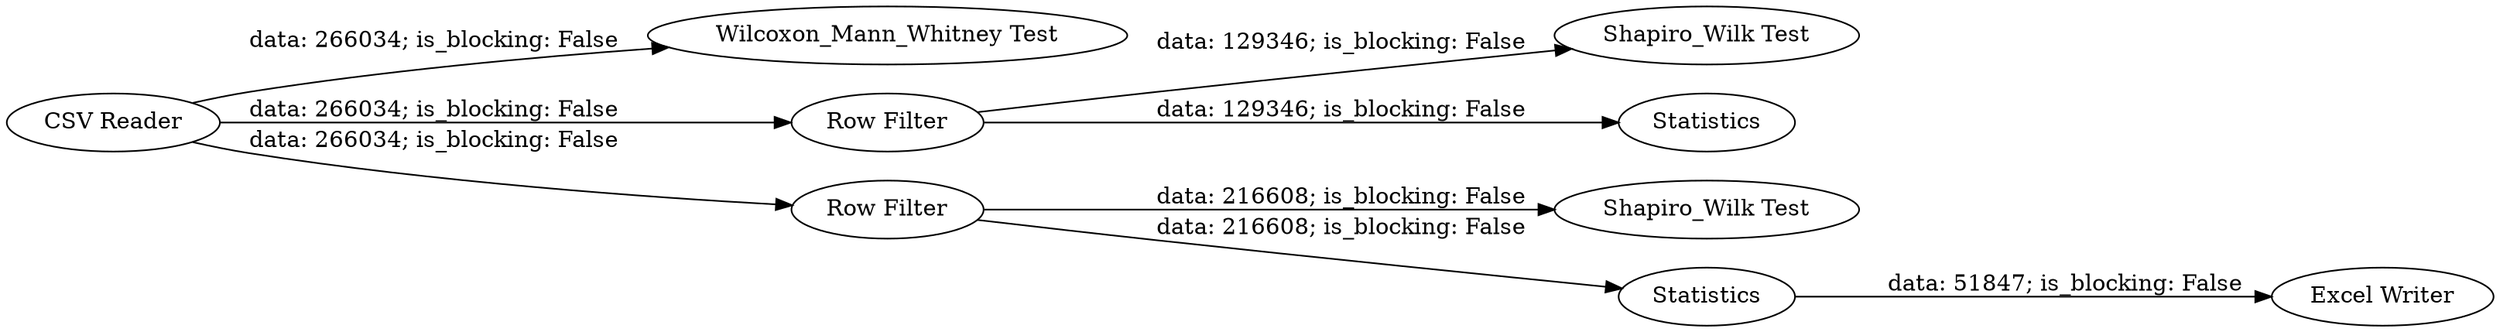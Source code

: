 digraph {
	"6133579657423310159_125" [label="Wilcoxon_Mann_Whitney Test"]
	"6133579657423310159_112" [label="Shapiro_Wilk Test"]
	"6133579657423310159_120" [label="Row Filter"]
	"6133579657423310159_123" [label="Shapiro_Wilk Test"]
	"6133579657423310159_118" [label="CSV Reader"]
	"6133579657423310159_114" [label="Row Filter"]
	"6133579657423310159_121" [label=Statistics]
	"6133579657423310159_122" [label="Excel Writer"]
	"6133579657423310159_30" [label=Statistics]
	"6133579657423310159_30" -> "6133579657423310159_122" [label="data: 51847; is_blocking: False"]
	"6133579657423310159_114" -> "6133579657423310159_112" [label="data: 216608; is_blocking: False"]
	"6133579657423310159_118" -> "6133579657423310159_114" [label="data: 266034; is_blocking: False"]
	"6133579657423310159_118" -> "6133579657423310159_120" [label="data: 266034; is_blocking: False"]
	"6133579657423310159_118" -> "6133579657423310159_125" [label="data: 266034; is_blocking: False"]
	"6133579657423310159_120" -> "6133579657423310159_123" [label="data: 129346; is_blocking: False"]
	"6133579657423310159_114" -> "6133579657423310159_30" [label="data: 216608; is_blocking: False"]
	"6133579657423310159_120" -> "6133579657423310159_121" [label="data: 129346; is_blocking: False"]
	rankdir=LR
}
